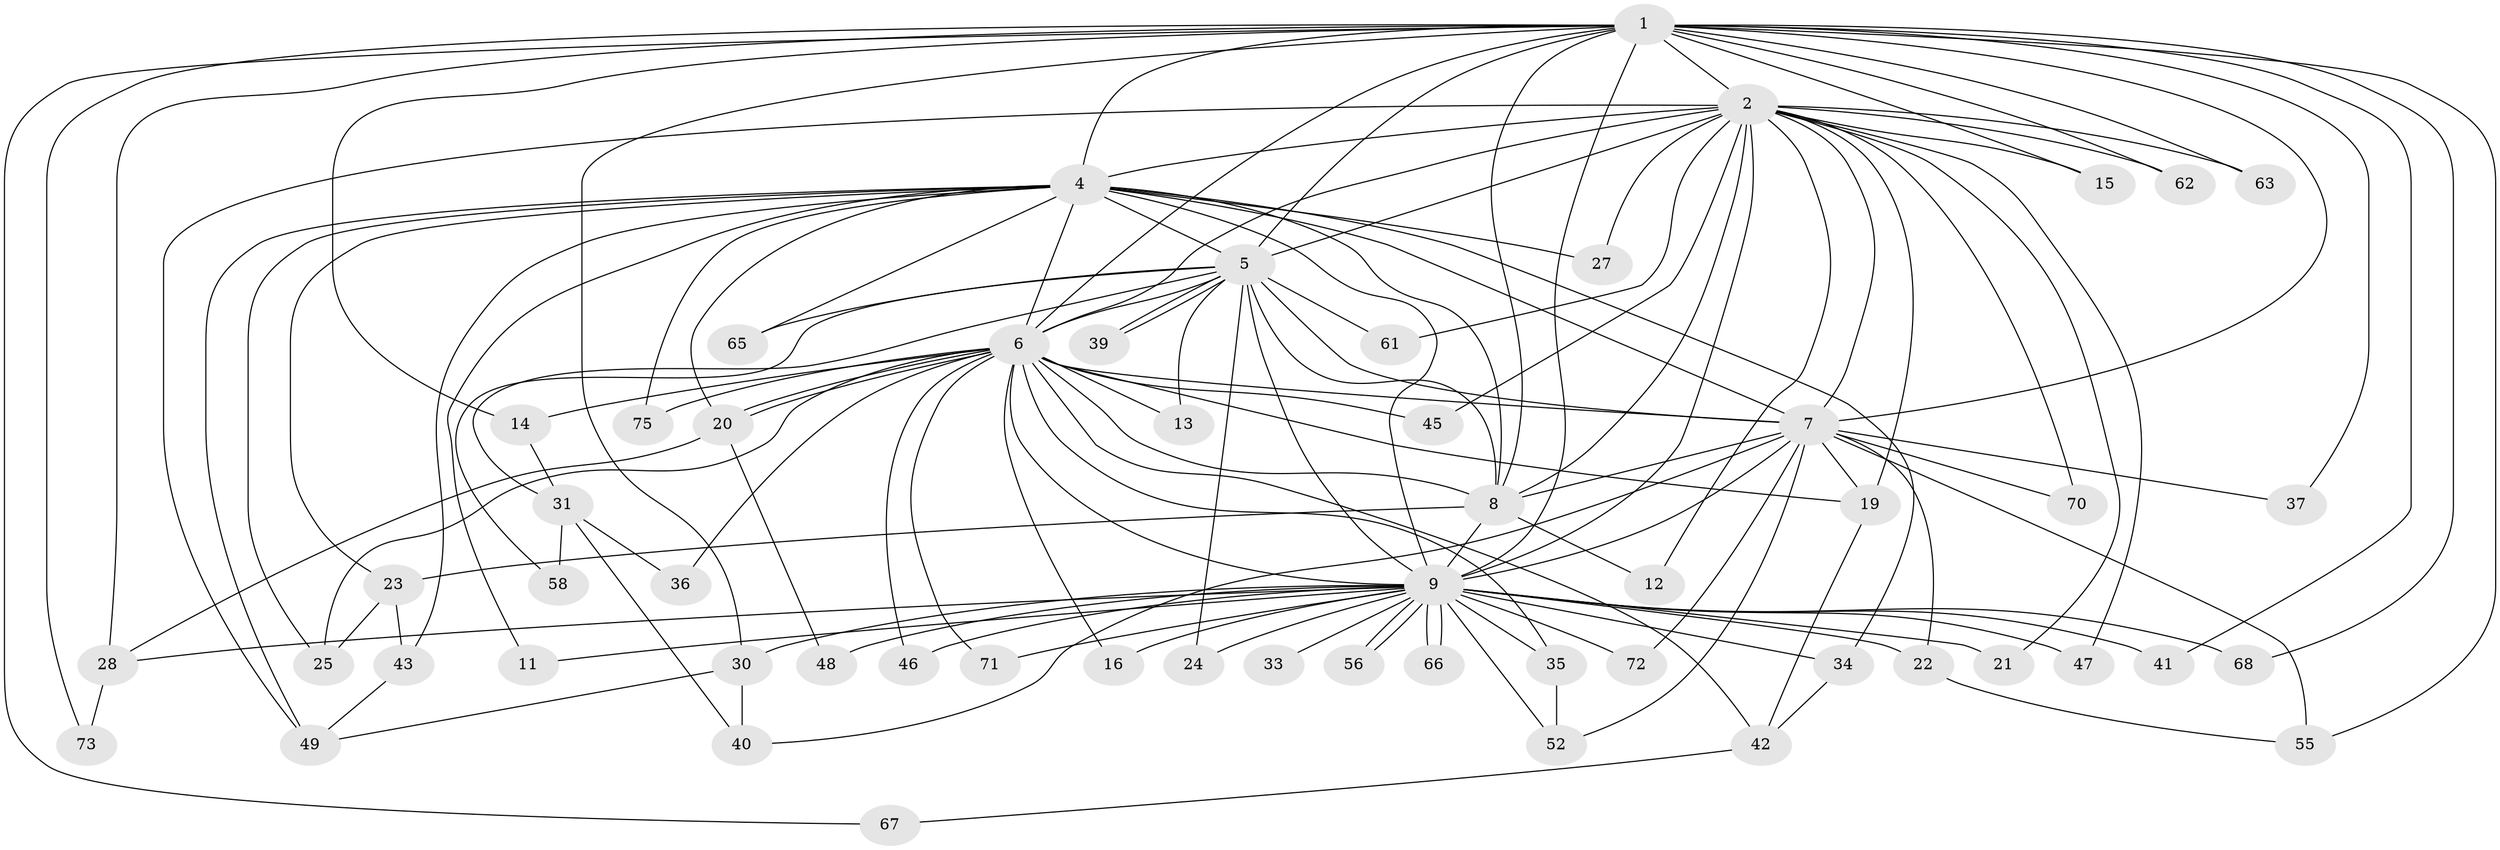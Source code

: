 // Generated by graph-tools (version 1.1) at 2025/23/03/03/25 07:23:42]
// undirected, 56 vertices, 133 edges
graph export_dot {
graph [start="1"]
  node [color=gray90,style=filled];
  1 [super="+38"];
  2 [super="+3"];
  4 [super="+17"];
  5 [super="+26"];
  6 [super="+29"];
  7 [super="+64"];
  8 [super="+18"];
  9 [super="+10"];
  11;
  12;
  13;
  14;
  15;
  16;
  19 [super="+32"];
  20 [super="+54"];
  21 [super="+53"];
  22 [super="+69"];
  23;
  24;
  25 [super="+51"];
  27;
  28 [super="+76"];
  30;
  31;
  33;
  34 [super="+57"];
  35 [super="+59"];
  36;
  37;
  39;
  40 [super="+44"];
  41;
  42;
  43 [super="+50"];
  45;
  46;
  47;
  48;
  49 [super="+60"];
  52;
  55 [super="+74"];
  56;
  58;
  61;
  62;
  63;
  65;
  66;
  67;
  68;
  70;
  71;
  72;
  73;
  75;
  1 -- 2 [weight=3];
  1 -- 4;
  1 -- 5;
  1 -- 6;
  1 -- 7;
  1 -- 8;
  1 -- 9 [weight=2];
  1 -- 14;
  1 -- 15;
  1 -- 30;
  1 -- 37;
  1 -- 41;
  1 -- 55;
  1 -- 62;
  1 -- 63;
  1 -- 67;
  1 -- 73;
  1 -- 68;
  1 -- 28;
  2 -- 4 [weight=2];
  2 -- 5 [weight=2];
  2 -- 6 [weight=3];
  2 -- 7 [weight=2];
  2 -- 8 [weight=2];
  2 -- 9 [weight=4];
  2 -- 12;
  2 -- 19;
  2 -- 21;
  2 -- 27;
  2 -- 45;
  2 -- 47;
  2 -- 61;
  2 -- 62;
  2 -- 63;
  2 -- 70;
  2 -- 15;
  2 -- 49;
  4 -- 5 [weight=2];
  4 -- 6 [weight=2];
  4 -- 7;
  4 -- 8 [weight=2];
  4 -- 9 [weight=2];
  4 -- 11;
  4 -- 23;
  4 -- 27;
  4 -- 34;
  4 -- 43;
  4 -- 49;
  4 -- 65;
  4 -- 75;
  4 -- 20;
  4 -- 25;
  5 -- 6;
  5 -- 7 [weight=2];
  5 -- 8;
  5 -- 9 [weight=2];
  5 -- 13;
  5 -- 24;
  5 -- 31;
  5 -- 39;
  5 -- 39;
  5 -- 58;
  5 -- 61;
  5 -- 65;
  6 -- 7;
  6 -- 8;
  6 -- 9 [weight=2];
  6 -- 13;
  6 -- 14;
  6 -- 16;
  6 -- 20;
  6 -- 20;
  6 -- 25;
  6 -- 35;
  6 -- 36;
  6 -- 42;
  6 -- 45;
  6 -- 46;
  6 -- 71;
  6 -- 75;
  6 -- 19;
  7 -- 8;
  7 -- 9 [weight=2];
  7 -- 19;
  7 -- 22;
  7 -- 37;
  7 -- 40;
  7 -- 52;
  7 -- 55 [weight=2];
  7 -- 70;
  7 -- 72;
  8 -- 9 [weight=2];
  8 -- 12;
  8 -- 23;
  9 -- 16;
  9 -- 22;
  9 -- 24;
  9 -- 28;
  9 -- 33 [weight=2];
  9 -- 34;
  9 -- 35;
  9 -- 41;
  9 -- 47;
  9 -- 52;
  9 -- 56;
  9 -- 56;
  9 -- 66;
  9 -- 66;
  9 -- 68;
  9 -- 72;
  9 -- 71;
  9 -- 11;
  9 -- 46;
  9 -- 48;
  9 -- 21 [weight=2];
  9 -- 30;
  14 -- 31;
  19 -- 42;
  20 -- 28;
  20 -- 48;
  22 -- 55;
  23 -- 25;
  23 -- 43;
  28 -- 73;
  30 -- 40;
  30 -- 49;
  31 -- 36;
  31 -- 58;
  31 -- 40;
  34 -- 42;
  35 -- 52;
  42 -- 67;
  43 -- 49;
}
